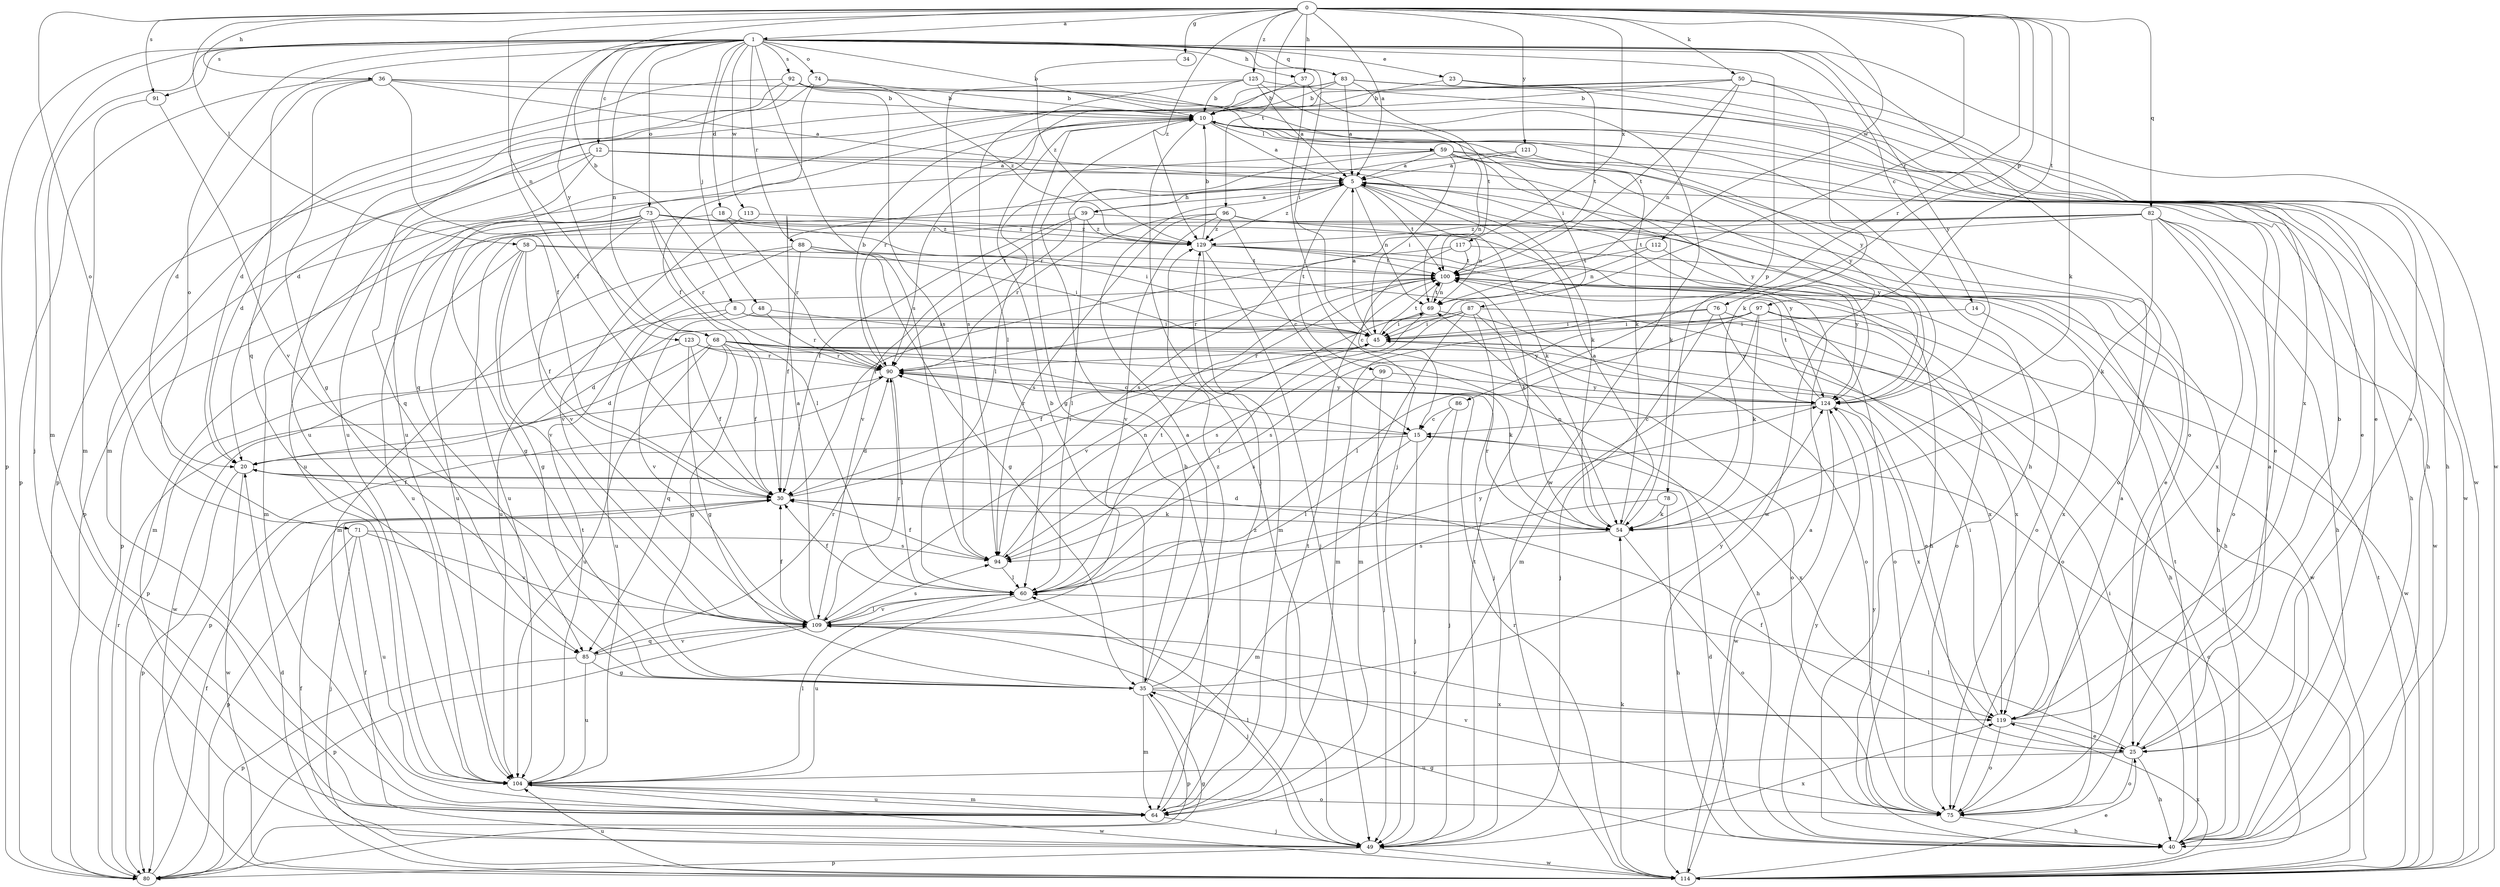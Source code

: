 strict digraph  {
0;
1;
5;
8;
10;
12;
14;
15;
18;
20;
23;
25;
30;
34;
35;
36;
37;
39;
40;
45;
48;
49;
50;
54;
58;
59;
60;
64;
68;
69;
71;
73;
74;
75;
76;
78;
80;
82;
83;
85;
86;
87;
88;
90;
91;
92;
94;
96;
97;
99;
100;
104;
109;
112;
113;
114;
117;
119;
121;
123;
124;
125;
129;
0 -> 1  [label=a];
0 -> 5  [label=a];
0 -> 8  [label=b];
0 -> 34  [label=g];
0 -> 36  [label=h];
0 -> 37  [label=h];
0 -> 50  [label=k];
0 -> 54  [label=k];
0 -> 58  [label=l];
0 -> 68  [label=n];
0 -> 71  [label=o];
0 -> 76  [label=p];
0 -> 82  [label=q];
0 -> 86  [label=r];
0 -> 87  [label=r];
0 -> 91  [label=s];
0 -> 96  [label=t];
0 -> 97  [label=t];
0 -> 112  [label=w];
0 -> 117  [label=x];
0 -> 121  [label=y];
0 -> 125  [label=z];
0 -> 129  [label=z];
1 -> 10  [label=b];
1 -> 12  [label=c];
1 -> 14  [label=c];
1 -> 18  [label=d];
1 -> 23  [label=e];
1 -> 30  [label=f];
1 -> 37  [label=h];
1 -> 45  [label=i];
1 -> 48  [label=j];
1 -> 49  [label=j];
1 -> 64  [label=m];
1 -> 68  [label=n];
1 -> 71  [label=o];
1 -> 73  [label=o];
1 -> 74  [label=o];
1 -> 75  [label=o];
1 -> 78  [label=p];
1 -> 80  [label=p];
1 -> 83  [label=q];
1 -> 85  [label=q];
1 -> 88  [label=r];
1 -> 91  [label=s];
1 -> 92  [label=s];
1 -> 94  [label=s];
1 -> 113  [label=w];
1 -> 114  [label=w];
1 -> 123  [label=y];
1 -> 124  [label=y];
5 -> 39  [label=h];
5 -> 54  [label=k];
5 -> 69  [label=n];
5 -> 99  [label=t];
5 -> 100  [label=t];
5 -> 124  [label=y];
5 -> 129  [label=z];
8 -> 45  [label=i];
8 -> 75  [label=o];
8 -> 80  [label=p];
8 -> 104  [label=u];
10 -> 5  [label=a];
10 -> 25  [label=e];
10 -> 35  [label=g];
10 -> 49  [label=j];
10 -> 54  [label=k];
10 -> 59  [label=l];
10 -> 85  [label=q];
10 -> 90  [label=r];
10 -> 114  [label=w];
10 -> 124  [label=y];
12 -> 5  [label=a];
12 -> 20  [label=d];
12 -> 54  [label=k];
12 -> 85  [label=q];
12 -> 104  [label=u];
12 -> 124  [label=y];
14 -> 45  [label=i];
14 -> 119  [label=x];
15 -> 20  [label=d];
15 -> 49  [label=j];
15 -> 60  [label=l];
15 -> 90  [label=r];
15 -> 119  [label=x];
18 -> 90  [label=r];
18 -> 104  [label=u];
18 -> 129  [label=z];
20 -> 30  [label=f];
20 -> 80  [label=p];
20 -> 114  [label=w];
23 -> 10  [label=b];
23 -> 25  [label=e];
23 -> 100  [label=t];
25 -> 5  [label=a];
25 -> 30  [label=f];
25 -> 40  [label=h];
25 -> 60  [label=l];
25 -> 75  [label=o];
25 -> 104  [label=u];
30 -> 45  [label=i];
30 -> 54  [label=k];
34 -> 129  [label=z];
35 -> 5  [label=a];
35 -> 10  [label=b];
35 -> 64  [label=m];
35 -> 80  [label=p];
35 -> 119  [label=x];
35 -> 124  [label=y];
35 -> 129  [label=z];
36 -> 5  [label=a];
36 -> 10  [label=b];
36 -> 20  [label=d];
36 -> 30  [label=f];
36 -> 35  [label=g];
36 -> 80  [label=p];
36 -> 119  [label=x];
37 -> 10  [label=b];
37 -> 49  [label=j];
37 -> 114  [label=w];
39 -> 5  [label=a];
39 -> 25  [label=e];
39 -> 30  [label=f];
39 -> 60  [label=l];
39 -> 80  [label=p];
39 -> 109  [label=v];
39 -> 129  [label=z];
40 -> 20  [label=d];
40 -> 35  [label=g];
40 -> 45  [label=i];
40 -> 100  [label=t];
40 -> 124  [label=y];
45 -> 5  [label=a];
45 -> 30  [label=f];
45 -> 90  [label=r];
45 -> 100  [label=t];
48 -> 45  [label=i];
48 -> 90  [label=r];
48 -> 109  [label=v];
49 -> 30  [label=f];
49 -> 60  [label=l];
49 -> 80  [label=p];
49 -> 100  [label=t];
49 -> 114  [label=w];
49 -> 119  [label=x];
50 -> 10  [label=b];
50 -> 20  [label=d];
50 -> 40  [label=h];
50 -> 54  [label=k];
50 -> 69  [label=n];
50 -> 90  [label=r];
50 -> 100  [label=t];
54 -> 5  [label=a];
54 -> 20  [label=d];
54 -> 69  [label=n];
54 -> 75  [label=o];
54 -> 90  [label=r];
54 -> 94  [label=s];
58 -> 30  [label=f];
58 -> 35  [label=g];
58 -> 54  [label=k];
58 -> 64  [label=m];
58 -> 100  [label=t];
58 -> 109  [label=v];
59 -> 5  [label=a];
59 -> 25  [label=e];
59 -> 45  [label=i];
59 -> 54  [label=k];
59 -> 60  [label=l];
59 -> 69  [label=n];
59 -> 75  [label=o];
59 -> 80  [label=p];
59 -> 114  [label=w];
60 -> 30  [label=f];
60 -> 100  [label=t];
60 -> 104  [label=u];
60 -> 109  [label=v];
60 -> 124  [label=y];
64 -> 10  [label=b];
64 -> 49  [label=j];
64 -> 100  [label=t];
64 -> 104  [label=u];
64 -> 129  [label=z];
68 -> 20  [label=d];
68 -> 25  [label=e];
68 -> 30  [label=f];
68 -> 35  [label=g];
68 -> 40  [label=h];
68 -> 54  [label=k];
68 -> 75  [label=o];
68 -> 85  [label=q];
68 -> 90  [label=r];
68 -> 104  [label=u];
69 -> 45  [label=i];
69 -> 60  [label=l];
69 -> 75  [label=o];
69 -> 100  [label=t];
71 -> 49  [label=j];
71 -> 80  [label=p];
71 -> 94  [label=s];
71 -> 104  [label=u];
71 -> 109  [label=v];
73 -> 35  [label=g];
73 -> 45  [label=i];
73 -> 60  [label=l];
73 -> 64  [label=m];
73 -> 90  [label=r];
73 -> 104  [label=u];
73 -> 109  [label=v];
73 -> 124  [label=y];
73 -> 129  [label=z];
74 -> 10  [label=b];
74 -> 30  [label=f];
74 -> 104  [label=u];
74 -> 129  [label=z];
75 -> 5  [label=a];
75 -> 40  [label=h];
75 -> 109  [label=v];
75 -> 124  [label=y];
76 -> 40  [label=h];
76 -> 45  [label=i];
76 -> 49  [label=j];
76 -> 64  [label=m];
76 -> 124  [label=y];
78 -> 40  [label=h];
78 -> 54  [label=k];
78 -> 64  [label=m];
80 -> 30  [label=f];
80 -> 35  [label=g];
80 -> 90  [label=r];
82 -> 40  [label=h];
82 -> 54  [label=k];
82 -> 75  [label=o];
82 -> 94  [label=s];
82 -> 100  [label=t];
82 -> 104  [label=u];
82 -> 114  [label=w];
82 -> 119  [label=x];
82 -> 129  [label=z];
83 -> 5  [label=a];
83 -> 10  [label=b];
83 -> 40  [label=h];
83 -> 80  [label=p];
83 -> 100  [label=t];
83 -> 104  [label=u];
83 -> 114  [label=w];
85 -> 35  [label=g];
85 -> 80  [label=p];
85 -> 90  [label=r];
85 -> 104  [label=u];
85 -> 109  [label=v];
86 -> 15  [label=c];
86 -> 49  [label=j];
86 -> 109  [label=v];
87 -> 20  [label=d];
87 -> 45  [label=i];
87 -> 49  [label=j];
87 -> 64  [label=m];
87 -> 94  [label=s];
87 -> 119  [label=x];
87 -> 124  [label=y];
88 -> 30  [label=f];
88 -> 35  [label=g];
88 -> 45  [label=i];
88 -> 64  [label=m];
88 -> 100  [label=t];
88 -> 104  [label=u];
90 -> 10  [label=b];
90 -> 60  [label=l];
90 -> 80  [label=p];
90 -> 124  [label=y];
91 -> 64  [label=m];
91 -> 109  [label=v];
92 -> 10  [label=b];
92 -> 20  [label=d];
92 -> 40  [label=h];
92 -> 64  [label=m];
92 -> 94  [label=s];
92 -> 104  [label=u];
92 -> 124  [label=y];
94 -> 30  [label=f];
94 -> 60  [label=l];
94 -> 69  [label=n];
96 -> 15  [label=c];
96 -> 40  [label=h];
96 -> 69  [label=n];
96 -> 90  [label=r];
96 -> 94  [label=s];
96 -> 109  [label=v];
96 -> 129  [label=z];
97 -> 45  [label=i];
97 -> 54  [label=k];
97 -> 60  [label=l];
97 -> 64  [label=m];
97 -> 75  [label=o];
97 -> 94  [label=s];
97 -> 114  [label=w];
97 -> 119  [label=x];
99 -> 49  [label=j];
99 -> 94  [label=s];
99 -> 124  [label=y];
100 -> 69  [label=n];
100 -> 75  [label=o];
100 -> 90  [label=r];
100 -> 109  [label=v];
100 -> 114  [label=w];
104 -> 60  [label=l];
104 -> 64  [label=m];
104 -> 75  [label=o];
104 -> 100  [label=t];
104 -> 114  [label=w];
109 -> 5  [label=a];
109 -> 30  [label=f];
109 -> 49  [label=j];
109 -> 60  [label=l];
109 -> 80  [label=p];
109 -> 85  [label=q];
109 -> 90  [label=r];
109 -> 94  [label=s];
112 -> 69  [label=n];
112 -> 100  [label=t];
112 -> 124  [label=y];
113 -> 109  [label=v];
113 -> 129  [label=z];
114 -> 5  [label=a];
114 -> 15  [label=c];
114 -> 20  [label=d];
114 -> 25  [label=e];
114 -> 30  [label=f];
114 -> 45  [label=i];
114 -> 54  [label=k];
114 -> 90  [label=r];
114 -> 100  [label=t];
114 -> 104  [label=u];
114 -> 119  [label=x];
117 -> 15  [label=c];
117 -> 30  [label=f];
117 -> 40  [label=h];
117 -> 100  [label=t];
119 -> 10  [label=b];
119 -> 25  [label=e];
119 -> 45  [label=i];
119 -> 75  [label=o];
119 -> 109  [label=v];
121 -> 5  [label=a];
121 -> 40  [label=h];
121 -> 90  [label=r];
123 -> 15  [label=c];
123 -> 30  [label=f];
123 -> 35  [label=g];
123 -> 90  [label=r];
123 -> 114  [label=w];
124 -> 15  [label=c];
124 -> 100  [label=t];
124 -> 114  [label=w];
124 -> 119  [label=x];
125 -> 5  [label=a];
125 -> 10  [label=b];
125 -> 25  [label=e];
125 -> 45  [label=i];
125 -> 60  [label=l];
125 -> 94  [label=s];
129 -> 10  [label=b];
129 -> 40  [label=h];
129 -> 49  [label=j];
129 -> 64  [label=m];
129 -> 75  [label=o];
129 -> 100  [label=t];
}
